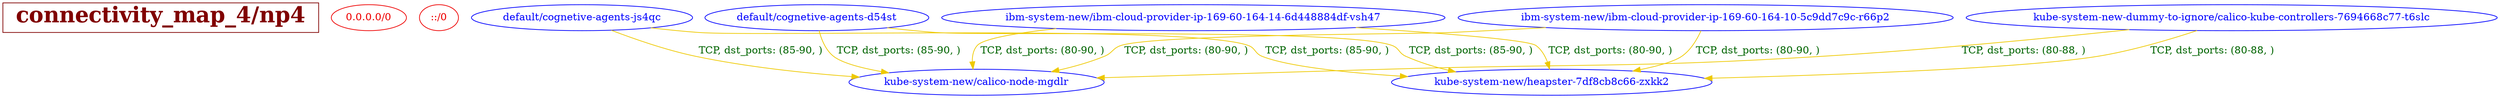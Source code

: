// The Connectivity Graph of np4
digraph np4 {
	HEADER [shape="box" label=< <B>connectivity_map_4/np4</B> > fontsize=30 color=webmaroon fontcolor=webmaroon];
	"0.0.0.0/0" [label="0.0.0.0/0" color="red2" fontcolor="red2"]
	"::/0" [label="::/0" color="red2" fontcolor="red2"]
	"default/cognetive-agents-d54st" [label="default/cognetive-agents-d54st" color="blue" fontcolor="blue"]
	"default/cognetive-agents-js4qc" [label="default/cognetive-agents-js4qc" color="blue" fontcolor="blue"]
	"ibm-system-new/ibm-cloud-provider-ip-169-60-164-10-5c9dd7c9c-r66p2" [label="ibm-system-new/ibm-cloud-provider-ip-169-60-164-10-5c9dd7c9c-r66p2" color="blue" fontcolor="blue"]
	"ibm-system-new/ibm-cloud-provider-ip-169-60-164-14-6d448884df-vsh47" [label="ibm-system-new/ibm-cloud-provider-ip-169-60-164-14-6d448884df-vsh47" color="blue" fontcolor="blue"]
	"kube-system-new-dummy-to-ignore/calico-kube-controllers-7694668c77-t6slc" [label="kube-system-new-dummy-to-ignore/calico-kube-controllers-7694668c77-t6slc" color="blue" fontcolor="blue"]
	"kube-system-new/calico-node-mgdlr" [label="kube-system-new/calico-node-mgdlr" color="blue" fontcolor="blue"]
	"kube-system-new/heapster-7df8cb8c66-zxkk2" [label="kube-system-new/heapster-7df8cb8c66-zxkk2" color="blue" fontcolor="blue"]
	"default/cognetive-agents-d54st" -> "kube-system-new/calico-node-mgdlr" [label=" TCP, dst_ports: (85-90, )" color="gold2" fontcolor="darkgreen"]
	"default/cognetive-agents-d54st" -> "kube-system-new/heapster-7df8cb8c66-zxkk2" [label=" TCP, dst_ports: (85-90, )" color="gold2" fontcolor="darkgreen"]
	"default/cognetive-agents-js4qc" -> "kube-system-new/calico-node-mgdlr" [label=" TCP, dst_ports: (85-90, )" color="gold2" fontcolor="darkgreen"]
	"default/cognetive-agents-js4qc" -> "kube-system-new/heapster-7df8cb8c66-zxkk2" [label=" TCP, dst_ports: (85-90, )" color="gold2" fontcolor="darkgreen"]
	"ibm-system-new/ibm-cloud-provider-ip-169-60-164-10-5c9dd7c9c-r66p2" -> "kube-system-new/calico-node-mgdlr" [label=" TCP, dst_ports: (80-90, )" color="gold2" fontcolor="darkgreen"]
	"ibm-system-new/ibm-cloud-provider-ip-169-60-164-10-5c9dd7c9c-r66p2" -> "kube-system-new/heapster-7df8cb8c66-zxkk2" [label=" TCP, dst_ports: (80-90, )" color="gold2" fontcolor="darkgreen"]
	"ibm-system-new/ibm-cloud-provider-ip-169-60-164-14-6d448884df-vsh47" -> "kube-system-new/calico-node-mgdlr" [label=" TCP, dst_ports: (80-90, )" color="gold2" fontcolor="darkgreen"]
	"ibm-system-new/ibm-cloud-provider-ip-169-60-164-14-6d448884df-vsh47" -> "kube-system-new/heapster-7df8cb8c66-zxkk2" [label=" TCP, dst_ports: (80-90, )" color="gold2" fontcolor="darkgreen"]
	"kube-system-new-dummy-to-ignore/calico-kube-controllers-7694668c77-t6slc" -> "kube-system-new/calico-node-mgdlr" [label=" TCP, dst_ports: (80-88, )" color="gold2" fontcolor="darkgreen"]
	"kube-system-new-dummy-to-ignore/calico-kube-controllers-7694668c77-t6slc" -> "kube-system-new/heapster-7df8cb8c66-zxkk2" [label=" TCP, dst_ports: (80-88, )" color="gold2" fontcolor="darkgreen"]
}


// The Connectivity Graph of np3
digraph np3 {
	HEADER [shape="box" label=< <B>connectivity_map_4/np3</B> > fontsize=30 color=webmaroon fontcolor=webmaroon];
	"0.0.0.0/0" [label="0.0.0.0/0" color="red2" fontcolor="red2"]
	"::/0" [label="::/0" color="red2" fontcolor="red2"]
	"default/cognetive-agents-d54st" [label="default/cognetive-agents-d54st" color="blue" fontcolor="blue"]
	"default/cognetive-agents-js4qc" [label="default/cognetive-agents-js4qc" color="blue" fontcolor="blue"]
	"ibm-system-new/ibm-cloud-provider-ip-169-60-164-10-5c9dd7c9c-r66p2" [label="ibm-system-new/ibm-cloud-provider-ip-169-60-164-10-5c9dd7c9c-r66p2" color="blue" fontcolor="blue"]
	"ibm-system-new/ibm-cloud-provider-ip-169-60-164-14-6d448884df-vsh47" [label="ibm-system-new/ibm-cloud-provider-ip-169-60-164-14-6d448884df-vsh47" color="blue" fontcolor="blue"]
	"kube-system-new-dummy-to-ignore/calico-kube-controllers-7694668c77-t6slc" [label="kube-system-new-dummy-to-ignore/calico-kube-controllers-7694668c77-t6slc" color="blue" fontcolor="blue"]
	"kube-system-new/calico-node-mgdlr" [label="kube-system-new/calico-node-mgdlr" color="blue" fontcolor="blue"]
	"kube-system-new/heapster-7df8cb8c66-zxkk2" [label="kube-system-new/heapster-7df8cb8c66-zxkk2" color="blue" fontcolor="blue"]
	"default/cognetive-agents-d54st" -> "kube-system-new/calico-node-mgdlr" [label=" TCP, dst_ports: (85-90, )" color="gold2" fontcolor="darkgreen"]
	"default/cognetive-agents-d54st" -> "kube-system-new/heapster-7df8cb8c66-zxkk2" [label=" TCP, dst_ports: (85-90, )" color="gold2" fontcolor="darkgreen"]
	"default/cognetive-agents-js4qc" -> "kube-system-new/calico-node-mgdlr" [label=" TCP, dst_ports: (85-90, )" color="gold2" fontcolor="darkgreen"]
	"default/cognetive-agents-js4qc" -> "kube-system-new/heapster-7df8cb8c66-zxkk2" [label=" TCP, dst_ports: (85-90, )" color="gold2" fontcolor="darkgreen"]
}



// The Connectivity Graph of np3
digraph np3 {
	HEADER [shape="box" label=< <B>connectivity_map_3/np3</B> > fontsize=30 color=webmaroon fontcolor=webmaroon];
	"0.0.0.0/0" [label="0.0.0.0/0" color="red2" fontcolor="red2"]
	"::/0" [label="::/0" color="red2" fontcolor="red2"]
	"default/cognetive-agents-d54st" [label="default/cognetive-agents-d54st" color="blue" fontcolor="blue"]
	"default/cognetive-agents-js4qc" [label="default/cognetive-agents-js4qc" color="blue" fontcolor="blue"]
	"ibm-system-new/ibm-cloud-provider-ip-169-60-164-10-5c9dd7c9c-r66p2" [label="ibm-system-new/ibm-cloud-provider-ip-169-60-164-10-5c9dd7c9c-r66p2" color="blue" fontcolor="blue"]
	"ibm-system-new/ibm-cloud-provider-ip-169-60-164-14-6d448884df-vsh47" [label="ibm-system-new/ibm-cloud-provider-ip-169-60-164-14-6d448884df-vsh47" color="blue" fontcolor="blue"]
	"kube-system-new-dummy-to-ignore/calico-kube-controllers-7694668c77-t6slc" [label="kube-system-new-dummy-to-ignore/calico-kube-controllers-7694668c77-t6slc" color="blue" fontcolor="blue"]
	"kube-system-new/calico-node-mgdlr" [label="kube-system-new/calico-node-mgdlr" color="blue" fontcolor="blue"]
	"kube-system-new/heapster-7df8cb8c66-zxkk2" [label="kube-system-new/heapster-7df8cb8c66-zxkk2" color="blue" fontcolor="blue"]
	"default/cognetive-agents-d54st" -> "kube-system-new/calico-node-mgdlr" [label=" TCP, dst_ports: (85-90, )" color="gold2" fontcolor="darkgreen"]
	"default/cognetive-agents-d54st" -> "kube-system-new/heapster-7df8cb8c66-zxkk2" [label=" TCP, dst_ports: (85-90, )" color="gold2" fontcolor="darkgreen"]
	"default/cognetive-agents-js4qc" -> "kube-system-new/calico-node-mgdlr" [label=" TCP, dst_ports: (85-90, )" color="gold2" fontcolor="darkgreen"]
	"default/cognetive-agents-js4qc" -> "kube-system-new/heapster-7df8cb8c66-zxkk2" [label=" TCP, dst_ports: (85-90, )" color="gold2" fontcolor="darkgreen"]
}



